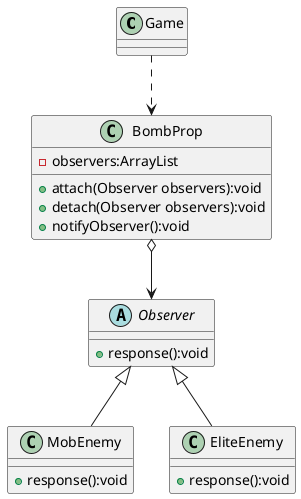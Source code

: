 @startuml
'https://plantuml.com/class-diagram

class Game

abstract class Observer{
     + response():void
}

Game ..> BombProp
BombProp o--> Observer
Observer <|-- MobEnemy
Observer <|-- EliteEnemy

class BombProp{
     - observers:ArrayList
     + attach(Observer observers):void
     + detach(Observer observers):void
     + notifyObserver():void
}

class MobEnemy{
     + response():void
}

class EliteEnemy{
     + response():void
}
@enduml